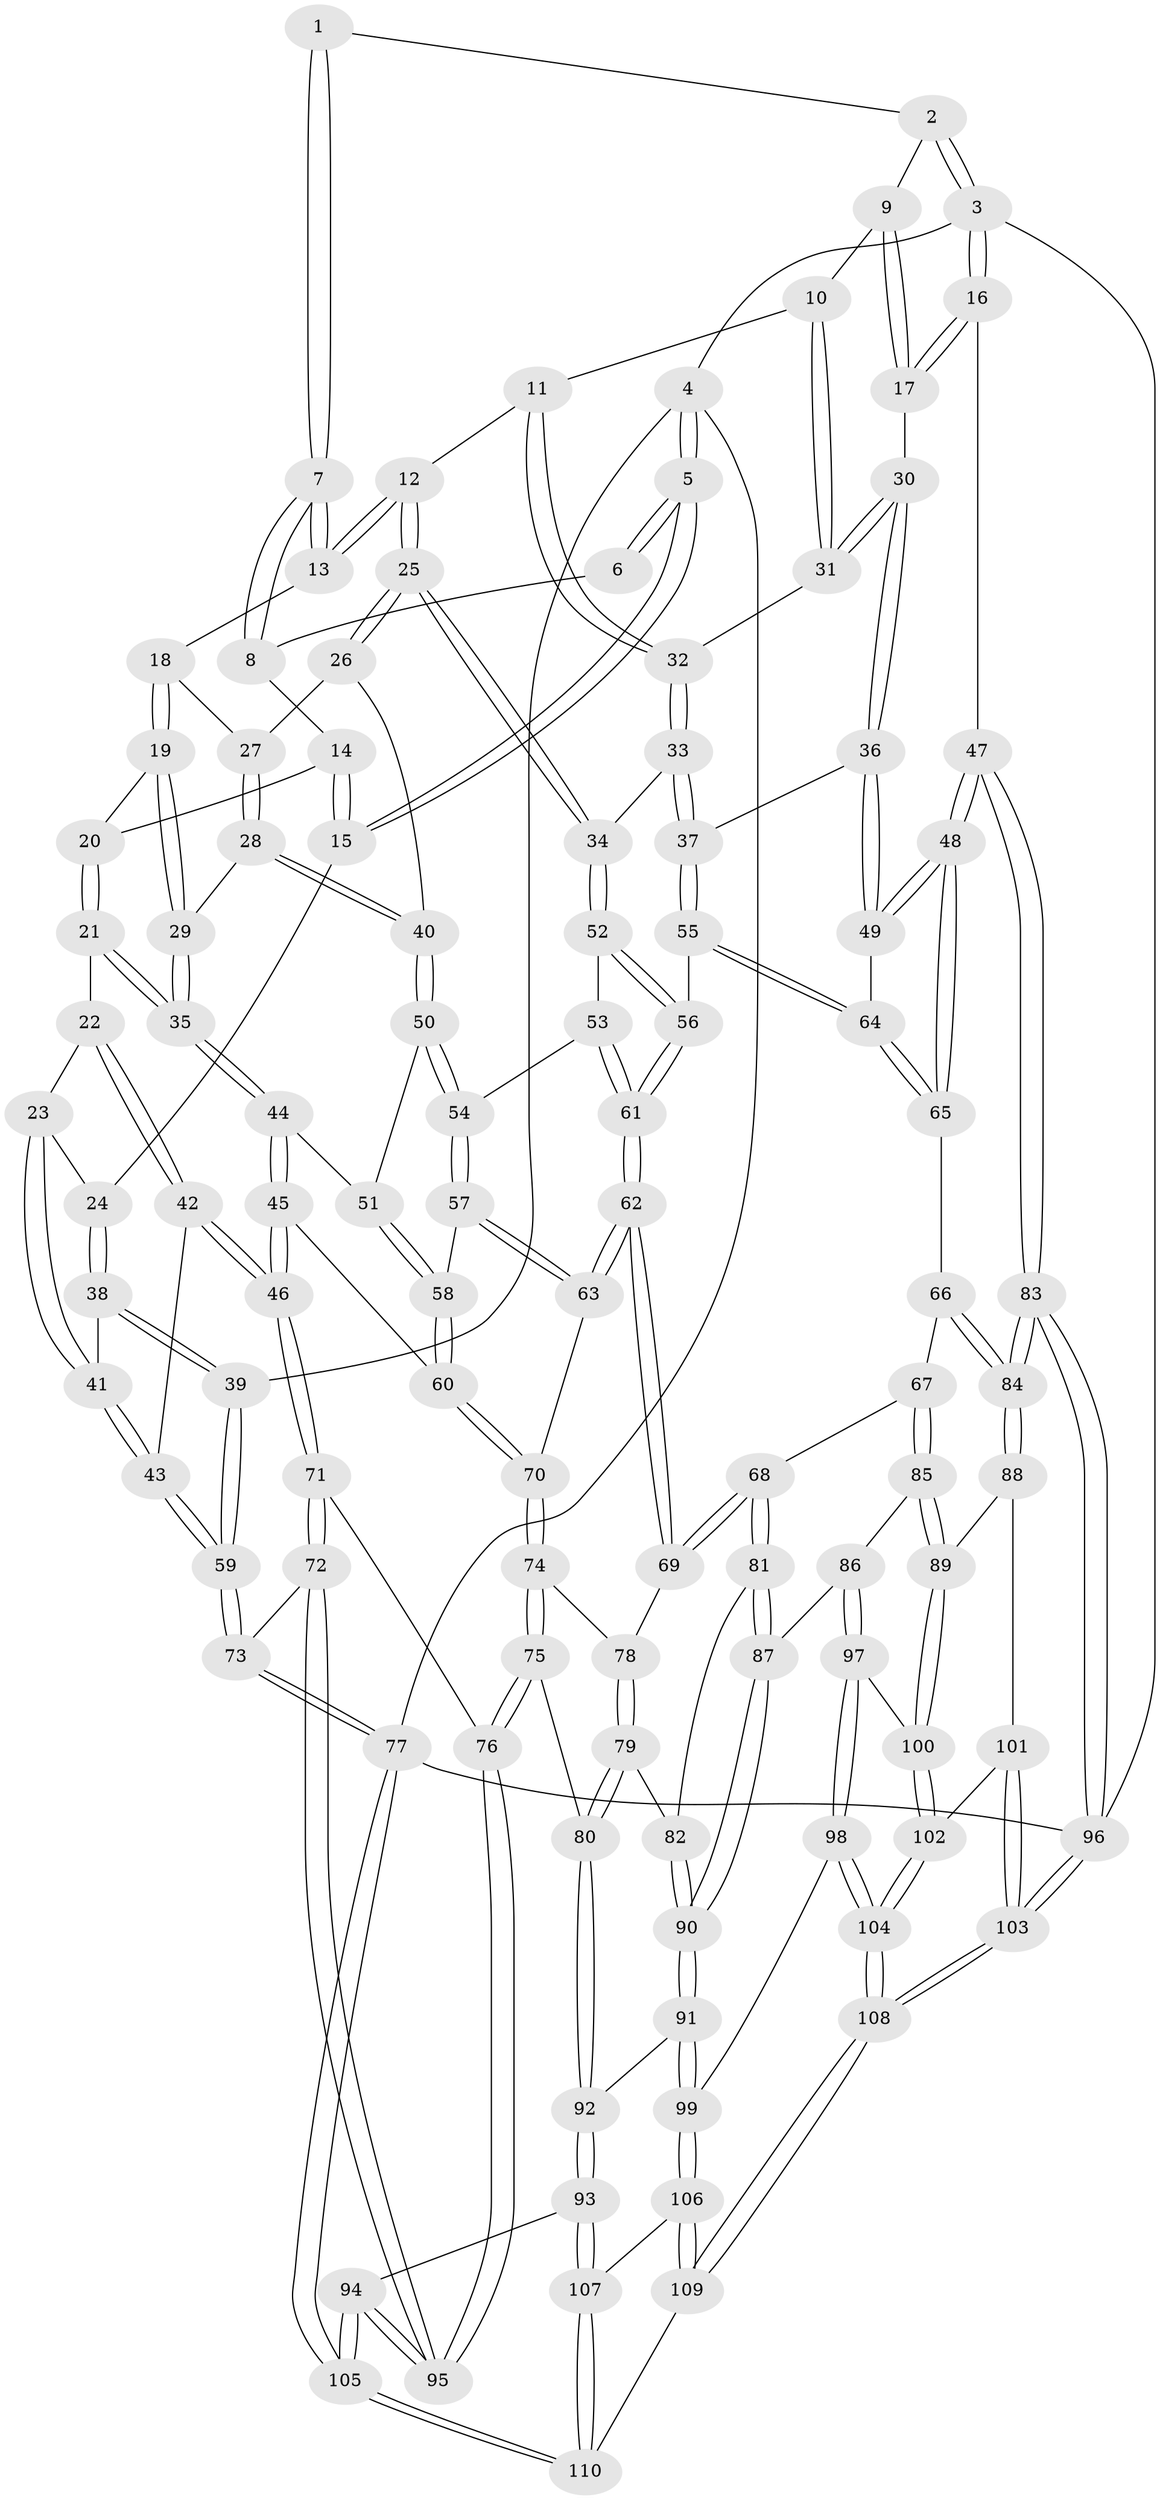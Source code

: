 // Generated by graph-tools (version 1.1) at 2025/16/03/09/25 04:16:46]
// undirected, 110 vertices, 272 edges
graph export_dot {
graph [start="1"]
  node [color=gray90,style=filled];
  1 [pos="+0.5125548361410847+0"];
  2 [pos="+0.9259092573643191+0"];
  3 [pos="+1+0"];
  4 [pos="+0+0"];
  5 [pos="+0+0"];
  6 [pos="+0+0"];
  7 [pos="+0.5133218093815064+0"];
  8 [pos="+0.28296479543838204+0.06053380267155465"];
  9 [pos="+0.8418856207651201+0.037915494725087436"];
  10 [pos="+0.686079114899139+0.07484461435791988"];
  11 [pos="+0.6778106555714443+0.07481802989949099"];
  12 [pos="+0.6238178238285366+0.07074058840153027"];
  13 [pos="+0.5165141664443331+0"];
  14 [pos="+0.2763310960889602+0.07314099542765243"];
  15 [pos="+0.06070484428921404+0.018672183952521744"];
  16 [pos="+1+0"];
  17 [pos="+0.8938732601182496+0.14059377623418418"];
  18 [pos="+0.43707329226439107+0.06573328652775058"];
  19 [pos="+0.3539991530345825+0.15653881910652911"];
  20 [pos="+0.2769772263285359+0.07957424258360582"];
  21 [pos="+0.20559995263601127+0.17223829393494672"];
  22 [pos="+0.15601014653805653+0.16739698452954388"];
  23 [pos="+0.15318957873500713+0.16525954564402817"];
  24 [pos="+0.13430563270185303+0.1505191479262018"];
  25 [pos="+0.6197572281462365+0.17623132101342026"];
  26 [pos="+0.5134430743010123+0.2038612027344135"];
  27 [pos="+0.44812776515477326+0.10604036437671188"];
  28 [pos="+0.4541950882364839+0.22890047880604314"];
  29 [pos="+0.352316111685436+0.16480325863142528"];
  30 [pos="+0.8851326161306429+0.16043744554779876"];
  31 [pos="+0.831215981847014+0.16863065011513975"];
  32 [pos="+0.7856624284627863+0.19211542699006004"];
  33 [pos="+0.6905674889515931+0.26185952166859583"];
  34 [pos="+0.641918661252351+0.22647029765018253"];
  35 [pos="+0.29581248646378644+0.23011204734676682"];
  36 [pos="+0.8996281797302307+0.23032122920960182"];
  37 [pos="+0.7357439004118462+0.34357106907771573"];
  38 [pos="+0+0.2964515544046884"];
  39 [pos="+0+0.25112960930290606"];
  40 [pos="+0.45869186815244734+0.23438919102661424"];
  41 [pos="+0.05059742910680051+0.327384172038653"];
  42 [pos="+0.14857816113645653+0.3829018860047978"];
  43 [pos="+0.13153793972302366+0.3783137634687279"];
  44 [pos="+0.3043793025188805+0.31230671147168526"];
  45 [pos="+0.2607200890798025+0.3700975703426226"];
  46 [pos="+0.18034499453200153+0.4063767521545375"];
  47 [pos="+1+0.4325226490684929"];
  48 [pos="+1+0.4220771755695426"];
  49 [pos="+1+0.3597901663169818"];
  50 [pos="+0.4452506917800698+0.30556699974931745"];
  51 [pos="+0.3714121652711408+0.312773028720314"];
  52 [pos="+0.5430933176176771+0.326916769670637"];
  53 [pos="+0.4954874521808936+0.35108086319175164"];
  54 [pos="+0.4940747215811493+0.35084715796301813"];
  55 [pos="+0.7364571742322624+0.34962699522205504"];
  56 [pos="+0.6462375327164989+0.39645523869095306"];
  57 [pos="+0.4555435062670715+0.4065322665645807"];
  58 [pos="+0.41323217238801757+0.4398102644669392"];
  59 [pos="+0+0.5832126737956428"];
  60 [pos="+0.3859864905741946+0.46924847462607505"];
  61 [pos="+0.578897854437138+0.47368049417667024"];
  62 [pos="+0.576957385487942+0.52257940132525"];
  63 [pos="+0.4854981760396211+0.4715030943536769"];
  64 [pos="+0.7678176927683454+0.3929200327102725"];
  65 [pos="+0.7759781723032712+0.5371309276498752"];
  66 [pos="+0.7739627682708429+0.5418373715343302"];
  67 [pos="+0.732611453619524+0.5728629189796592"];
  68 [pos="+0.6824429083977792+0.5710311250667995"];
  69 [pos="+0.5777016255285792+0.5267437008549664"];
  70 [pos="+0.38981716550873535+0.4893242054183996"];
  71 [pos="+0.1761977440376955+0.4817207916116024"];
  72 [pos="+0.03314834384773473+0.6092790558432287"];
  73 [pos="+0+0.6327862854227164"];
  74 [pos="+0.38974637888100816+0.5331124528616931"];
  75 [pos="+0.3192612563134642+0.6042860130082394"];
  76 [pos="+0.29539441657180515+0.6161457229132489"];
  77 [pos="+0+1"];
  78 [pos="+0.5223533646783259+0.5704555111902663"];
  79 [pos="+0.5101405333353252+0.6315797363238402"];
  80 [pos="+0.47221353545443195+0.6667233349539605"];
  81 [pos="+0.6131443608851015+0.6809033485613095"];
  82 [pos="+0.5631148481653833+0.6815827651865457"];
  83 [pos="+1+0.9135769853068233"];
  84 [pos="+1+0.9086273397282244"];
  85 [pos="+0.7512619432989109+0.7477355294965731"];
  86 [pos="+0.6498383065718587+0.7352995584512954"];
  87 [pos="+0.6331871650404726+0.7218785852272478"];
  88 [pos="+0.7797739938086045+0.7900151607529494"];
  89 [pos="+0.7778803991403144+0.7891929535597303"];
  90 [pos="+0.5492363820308496+0.7583143629213255"];
  91 [pos="+0.5086148061767437+0.8286924731358587"];
  92 [pos="+0.43951424011932183+0.8000540031467652"];
  93 [pos="+0.32426266344924637+0.8139068899722202"];
  94 [pos="+0.24966092978075305+0.7910895773029452"];
  95 [pos="+0.24946830309908638+0.7900040421324762"];
  96 [pos="+1+1"];
  97 [pos="+0.5718986714111322+0.8463097313693326"];
  98 [pos="+0.5441297167951159+0.8509968406847176"];
  99 [pos="+0.5212123402185783+0.8411907173347007"];
  100 [pos="+0.6695400594712961+0.8567365009475375"];
  101 [pos="+0.7458102136051515+0.9131493398475699"];
  102 [pos="+0.6832860663153685+0.9489322794819867"];
  103 [pos="+0.9586025272432526+1"];
  104 [pos="+0.6563499360839652+1"];
  105 [pos="+0+1"];
  106 [pos="+0.49320643616953835+0.9037112127234856"];
  107 [pos="+0.41652855375581366+1"];
  108 [pos="+0.6571050216990324+1"];
  109 [pos="+0.5897354905536598+1"];
  110 [pos="+0.4220797084016342+1"];
  1 -- 2;
  1 -- 7;
  1 -- 7;
  2 -- 3;
  2 -- 3;
  2 -- 9;
  3 -- 4;
  3 -- 16;
  3 -- 16;
  3 -- 96;
  4 -- 5;
  4 -- 5;
  4 -- 39;
  4 -- 77;
  5 -- 6;
  5 -- 6;
  5 -- 15;
  5 -- 15;
  6 -- 8;
  7 -- 8;
  7 -- 8;
  7 -- 13;
  7 -- 13;
  8 -- 14;
  9 -- 10;
  9 -- 17;
  9 -- 17;
  10 -- 11;
  10 -- 31;
  10 -- 31;
  11 -- 12;
  11 -- 32;
  11 -- 32;
  12 -- 13;
  12 -- 13;
  12 -- 25;
  12 -- 25;
  13 -- 18;
  14 -- 15;
  14 -- 15;
  14 -- 20;
  15 -- 24;
  16 -- 17;
  16 -- 17;
  16 -- 47;
  17 -- 30;
  18 -- 19;
  18 -- 19;
  18 -- 27;
  19 -- 20;
  19 -- 29;
  19 -- 29;
  20 -- 21;
  20 -- 21;
  21 -- 22;
  21 -- 35;
  21 -- 35;
  22 -- 23;
  22 -- 42;
  22 -- 42;
  23 -- 24;
  23 -- 41;
  23 -- 41;
  24 -- 38;
  24 -- 38;
  25 -- 26;
  25 -- 26;
  25 -- 34;
  25 -- 34;
  26 -- 27;
  26 -- 40;
  27 -- 28;
  27 -- 28;
  28 -- 29;
  28 -- 40;
  28 -- 40;
  29 -- 35;
  29 -- 35;
  30 -- 31;
  30 -- 31;
  30 -- 36;
  30 -- 36;
  31 -- 32;
  32 -- 33;
  32 -- 33;
  33 -- 34;
  33 -- 37;
  33 -- 37;
  34 -- 52;
  34 -- 52;
  35 -- 44;
  35 -- 44;
  36 -- 37;
  36 -- 49;
  36 -- 49;
  37 -- 55;
  37 -- 55;
  38 -- 39;
  38 -- 39;
  38 -- 41;
  39 -- 59;
  39 -- 59;
  40 -- 50;
  40 -- 50;
  41 -- 43;
  41 -- 43;
  42 -- 43;
  42 -- 46;
  42 -- 46;
  43 -- 59;
  43 -- 59;
  44 -- 45;
  44 -- 45;
  44 -- 51;
  45 -- 46;
  45 -- 46;
  45 -- 60;
  46 -- 71;
  46 -- 71;
  47 -- 48;
  47 -- 48;
  47 -- 83;
  47 -- 83;
  48 -- 49;
  48 -- 49;
  48 -- 65;
  48 -- 65;
  49 -- 64;
  50 -- 51;
  50 -- 54;
  50 -- 54;
  51 -- 58;
  51 -- 58;
  52 -- 53;
  52 -- 56;
  52 -- 56;
  53 -- 54;
  53 -- 61;
  53 -- 61;
  54 -- 57;
  54 -- 57;
  55 -- 56;
  55 -- 64;
  55 -- 64;
  56 -- 61;
  56 -- 61;
  57 -- 58;
  57 -- 63;
  57 -- 63;
  58 -- 60;
  58 -- 60;
  59 -- 73;
  59 -- 73;
  60 -- 70;
  60 -- 70;
  61 -- 62;
  61 -- 62;
  62 -- 63;
  62 -- 63;
  62 -- 69;
  62 -- 69;
  63 -- 70;
  64 -- 65;
  64 -- 65;
  65 -- 66;
  66 -- 67;
  66 -- 84;
  66 -- 84;
  67 -- 68;
  67 -- 85;
  67 -- 85;
  68 -- 69;
  68 -- 69;
  68 -- 81;
  68 -- 81;
  69 -- 78;
  70 -- 74;
  70 -- 74;
  71 -- 72;
  71 -- 72;
  71 -- 76;
  72 -- 73;
  72 -- 95;
  72 -- 95;
  73 -- 77;
  73 -- 77;
  74 -- 75;
  74 -- 75;
  74 -- 78;
  75 -- 76;
  75 -- 76;
  75 -- 80;
  76 -- 95;
  76 -- 95;
  77 -- 105;
  77 -- 105;
  77 -- 96;
  78 -- 79;
  78 -- 79;
  79 -- 80;
  79 -- 80;
  79 -- 82;
  80 -- 92;
  80 -- 92;
  81 -- 82;
  81 -- 87;
  81 -- 87;
  82 -- 90;
  82 -- 90;
  83 -- 84;
  83 -- 84;
  83 -- 96;
  83 -- 96;
  84 -- 88;
  84 -- 88;
  85 -- 86;
  85 -- 89;
  85 -- 89;
  86 -- 87;
  86 -- 97;
  86 -- 97;
  87 -- 90;
  87 -- 90;
  88 -- 89;
  88 -- 101;
  89 -- 100;
  89 -- 100;
  90 -- 91;
  90 -- 91;
  91 -- 92;
  91 -- 99;
  91 -- 99;
  92 -- 93;
  92 -- 93;
  93 -- 94;
  93 -- 107;
  93 -- 107;
  94 -- 95;
  94 -- 95;
  94 -- 105;
  94 -- 105;
  96 -- 103;
  96 -- 103;
  97 -- 98;
  97 -- 98;
  97 -- 100;
  98 -- 99;
  98 -- 104;
  98 -- 104;
  99 -- 106;
  99 -- 106;
  100 -- 102;
  100 -- 102;
  101 -- 102;
  101 -- 103;
  101 -- 103;
  102 -- 104;
  102 -- 104;
  103 -- 108;
  103 -- 108;
  104 -- 108;
  104 -- 108;
  105 -- 110;
  105 -- 110;
  106 -- 107;
  106 -- 109;
  106 -- 109;
  107 -- 110;
  107 -- 110;
  108 -- 109;
  108 -- 109;
  109 -- 110;
}
